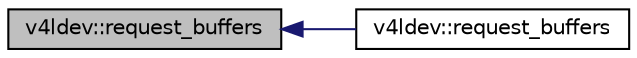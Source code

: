 digraph "v4ldev::request_buffers"
{
 // INTERACTIVE_SVG=YES
  edge [fontname="Helvetica",fontsize="10",labelfontname="Helvetica",labelfontsize="10"];
  node [fontname="Helvetica",fontsize="10",shape=record];
  rankdir="LR";
  Node79 [label="v4ldev::request_buffers",height=0.2,width=0.4,color="black", fillcolor="grey75", style="filled", fontcolor="black"];
  Node79 -> Node80 [dir="back",color="midnightblue",fontsize="10",style="solid",fontname="Helvetica"];
  Node80 [label="v4ldev::request_buffers",height=0.2,width=0.4,color="black", fillcolor="white", style="filled",URL="$classv4ldev.html#a73eafcdc186c7e7e2db2596da1b37e36"];
}
